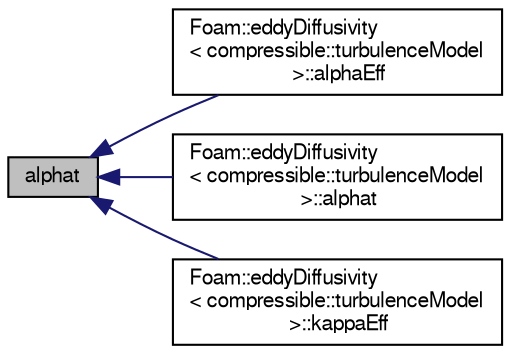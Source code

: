 digraph "alphat"
{
  bgcolor="transparent";
  edge [fontname="FreeSans",fontsize="10",labelfontname="FreeSans",labelfontsize="10"];
  node [fontname="FreeSans",fontsize="10",shape=record];
  rankdir="LR";
  Node1 [label="alphat",height=0.2,width=0.4,color="black", fillcolor="grey75", style="filled" fontcolor="black"];
  Node1 -> Node2 [dir="back",color="midnightblue",fontsize="10",style="solid",fontname="FreeSans"];
  Node2 [label="Foam::eddyDiffusivity\l\< compressible::turbulenceModel\l \>::alphaEff",height=0.2,width=0.4,color="black",URL="$a00588.html#a171cb0f850a20a839538e377e61c2445",tooltip="Return the effective turbulent thermal diffusivity for enthalpy. "];
  Node1 -> Node3 [dir="back",color="midnightblue",fontsize="10",style="solid",fontname="FreeSans"];
  Node3 [label="Foam::eddyDiffusivity\l\< compressible::turbulenceModel\l \>::alphat",height=0.2,width=0.4,color="black",URL="$a00588.html#a727bf0eea1e8fa614f2570847a8a7c94",tooltip="Return the turbulent thermal diffusivity for enthalpy for a patch. "];
  Node1 -> Node4 [dir="back",color="midnightblue",fontsize="10",style="solid",fontname="FreeSans"];
  Node4 [label="Foam::eddyDiffusivity\l\< compressible::turbulenceModel\l \>::kappaEff",height=0.2,width=0.4,color="black",URL="$a00588.html#a5c1d285eef8291bb0ec17a11e0d91aea",tooltip="Return the effective turbulent thermal diffusivity for temperature. "];
}
